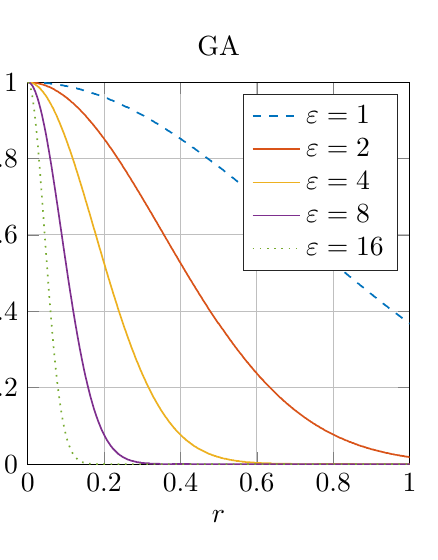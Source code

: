 % This file was created by matlab2tikz.
%
%The latest updates can be retrieved from
%  http://www.mathworks.com/matlabcentral/fileexchange/22022-matlab2tikz-matlab2tikz
%where you can also make suggestions and rate matlab2tikz.
%
\rmfamily
\definecolor{mycolor1}{rgb}{0.0,0.447,0.741}%
\definecolor{mycolor2}{rgb}{0.85,0.325,0.098}%
\definecolor{mycolor3}{rgb}{0.929,0.694,0.125}%
\definecolor{mycolor4}{rgb}{0.494,0.184,0.556}%
\definecolor{mycolor5}{rgb}{0.466,0.674,0.188}%
\definecolor{mycolor6}{rgb}{0.301,0.745,0.933}%
%
\begin{tikzpicture}[trim axis left, trim axis right, baseline]

  \begin{axis}[
  grid=major,
  %tick label style = {font=\sansmath\sffamily},
  width=0.4\textwidth,
  height=0.4\textwidth,
  at={(0\textwidth,0\textwidth)},
  scale only axis,
  unbounded coords=jump,
  xmin=0,
  xmax=1,
  ymin=0,
  ymax=1,
  xlabel={$r$},
  ylabel={$\phi(r)$},
  axis background/.style={fill=white},
  %title style={font=\bfseries},
  title={GA},
  legend pos=north east,
  legend style={legend cell align=left,align=left,draw=white!15!black}
  ]
\addplot [color=mycolor1, style=dashed,semithick]
  table[row sep=crcr]{%
  0	1\\
  0.002	1.0\\
  0.004	1.0\\
  0.006	1.0\\
  0.008	1.0\\
  0.01	1.0\\
  0.012	1.0\\
  0.014	1.0\\
  0.016	1.0\\
  0.018	1.0\\
  0.02	1.0\\
  0.022	1.0\\
  0.024	0.999\\
  0.026	0.999\\
  0.028	0.999\\
  0.03	0.999\\
  0.032	0.999\\
  0.034	0.999\\
  0.036	0.999\\
  0.038	0.999\\
  0.04	0.998\\
  0.042	0.998\\
  0.044	0.998\\
  0.046	0.998\\
  0.048	0.998\\
  0.05	0.997\\
  0.052	0.997\\
  0.054	0.997\\
  0.056	0.997\\
  0.058	0.997\\
  0.06	0.996\\
  0.062	0.996\\
  0.064	0.996\\
  0.066	0.996\\
  0.068	0.995\\
  0.07	0.995\\
  0.072	0.995\\
  0.074	0.995\\
  0.076	0.994\\
  0.078	0.994\\
  0.08	0.994\\
  0.082	0.993\\
  0.084	0.993\\
  0.086	0.993\\
  0.088	0.992\\
  0.09	0.992\\
  0.092	0.992\\
  0.094	0.991\\
  0.096	0.991\\
  0.098	0.99\\
  0.1	0.99\\
  0.102	0.99\\
  0.104	0.989\\
  0.106	0.989\\
  0.108	0.988\\
  0.11	0.988\\
  0.112	0.988\\
  0.114	0.987\\
  0.116	0.987\\
  0.118	0.986\\
  0.12	0.986\\
  0.122	0.985\\
  0.124	0.985\\
  0.126	0.984\\
  0.128	0.984\\
  0.13	0.983\\
  0.132	0.983\\
  0.134	0.982\\
  0.136	0.982\\
  0.138	0.981\\
  0.14	0.981\\
  0.142	0.98\\
  0.144	0.979\\
  0.146	0.979\\
  0.148	0.978\\
  0.15	0.978\\
  0.152	0.977\\
  0.154	0.977\\
  0.156	0.976\\
  0.158	0.975\\
  0.16	0.975\\
  0.162	0.974\\
  0.164	0.973\\
  0.166	0.973\\
  0.168	0.972\\
  0.17	0.971\\
  0.172	0.971\\
  0.174	0.97\\
  0.176	0.969\\
  0.178	0.969\\
  0.18	0.968\\
  0.182	0.967\\
  0.184	0.967\\
  0.186	0.966\\
  0.188	0.965\\
  0.19	0.964\\
  0.192	0.964\\
  0.194	0.963\\
  0.196	0.962\\
  0.198	0.961\\
  0.2	0.961\\
  0.202	0.96\\
  0.204	0.959\\
  0.206	0.958\\
  0.208	0.958\\
  0.21	0.957\\
  0.212	0.956\\
  0.214	0.955\\
  0.216	0.954\\
  0.218	0.953\\
  0.22	0.953\\
  0.222	0.952\\
  0.224	0.951\\
  0.226	0.95\\
  0.228	0.949\\
  0.23	0.948\\
  0.232	0.947\\
  0.234	0.947\\
  0.236	0.946\\
  0.238	0.945\\
  0.24	0.944\\
  0.242	0.943\\
  0.244	0.942\\
  0.246	0.941\\
  0.248	0.94\\
  0.25	0.939\\
  0.252	0.938\\
  0.254	0.937\\
  0.256	0.936\\
  0.258	0.935\\
  0.26	0.935\\
  0.262	0.934\\
  0.264	0.933\\
  0.266	0.932\\
  0.268	0.931\\
  0.27	0.93\\
  0.272	0.929\\
  0.274	0.928\\
  0.276	0.927\\
  0.278	0.925\\
  0.28	0.924\\
  0.282	0.923\\
  0.284	0.922\\
  0.286	0.921\\
  0.288	0.92\\
  0.29	0.919\\
  0.292	0.918\\
  0.294	0.917\\
  0.296	0.916\\
  0.298	0.915\\
  0.3	0.914\\
  0.302	0.913\\
  0.304	0.912\\
  0.306	0.91\\
  0.308	0.909\\
  0.31	0.908\\
  0.312	0.907\\
  0.314	0.906\\
  0.316	0.905\\
  0.318	0.904\\
  0.32	0.902\\
  0.322	0.901\\
  0.324	0.9\\
  0.326	0.899\\
  0.328	0.898\\
  0.33	0.897\\
  0.332	0.895\\
  0.334	0.894\\
  0.336	0.893\\
  0.338	0.892\\
  0.34	0.891\\
  0.342	0.889\\
  0.344	0.888\\
  0.346	0.887\\
  0.348	0.886\\
  0.35	0.884\\
  0.352	0.883\\
  0.354	0.882\\
  0.356	0.881\\
  0.358	0.879\\
  0.36	0.878\\
  0.362	0.877\\
  0.364	0.876\\
  0.366	0.874\\
  0.368	0.873\\
  0.37	0.872\\
  0.372	0.871\\
  0.374	0.869\\
  0.376	0.868\\
  0.378	0.867\\
  0.38	0.865\\
  0.382	0.864\\
  0.384	0.863\\
  0.386	0.861\\
  0.388	0.86\\
  0.39	0.859\\
  0.392	0.857\\
  0.394	0.856\\
  0.396	0.855\\
  0.398	0.853\\
  0.4	0.852\\
  0.402	0.851\\
  0.404	0.849\\
  0.406	0.848\\
  0.408	0.846\\
  0.41	0.845\\
  0.412	0.844\\
  0.414	0.842\\
  0.416	0.841\\
  0.418	0.839\\
  0.42	0.838\\
  0.422	0.837\\
  0.424	0.835\\
  0.426	0.834\\
  0.428	0.832\\
  0.43	0.831\\
  0.432	0.829\\
  0.434	0.828\\
  0.436	0.827\\
  0.438	0.825\\
  0.44	0.824\\
  0.442	0.822\\
  0.444	0.821\\
  0.446	0.819\\
  0.448	0.818\\
  0.45	0.816\\
  0.452	0.815\\
  0.454	0.813\\
  0.456	0.812\\
  0.458	0.81\\
  0.46	0.809\\
  0.462	0.807\\
  0.464	0.806\\
  0.466	0.804\\
  0.468	0.803\\
  0.47	0.801\\
  0.472	0.8\\
  0.474	0.798\\
  0.476	0.797\\
  0.478	0.795\\
  0.48	0.794\\
  0.482	0.792\\
  0.484	0.791\\
  0.486	0.789\\
  0.488	0.788\\
  0.49	0.786\\
  0.492	0.785\\
  0.494	0.783\\
  0.496	0.782\\
  0.498	0.78\\
  0.501	0.778\\
  0.503	0.777\\
  0.505	0.775\\
  0.507	0.774\\
  0.509	0.772\\
  0.511	0.771\\
  0.513	0.769\\
  0.515	0.767\\
  0.517	0.766\\
  0.519	0.764\\
  0.521	0.763\\
  0.523	0.761\\
  0.525	0.759\\
  0.527	0.758\\
  0.529	0.756\\
  0.531	0.755\\
  0.533	0.753\\
  0.535	0.751\\
  0.537	0.75\\
  0.539	0.748\\
  0.541	0.747\\
  0.543	0.745\\
  0.545	0.743\\
  0.547	0.742\\
  0.549	0.74\\
  0.551	0.739\\
  0.553	0.737\\
  0.555	0.735\\
  0.557	0.734\\
  0.559	0.732\\
  0.561	0.73\\
  0.563	0.729\\
  0.565	0.727\\
  0.567	0.725\\
  0.569	0.724\\
  0.571	0.722\\
  0.573	0.72\\
  0.575	0.719\\
  0.577	0.717\\
  0.579	0.716\\
  0.581	0.714\\
  0.583	0.712\\
  0.585	0.711\\
  0.587	0.709\\
  0.589	0.707\\
  0.591	0.706\\
  0.593	0.704\\
  0.595	0.702\\
  0.597	0.701\\
  0.599	0.699\\
  0.601	0.697\\
  0.603	0.695\\
  0.605	0.694\\
  0.607	0.692\\
  0.609	0.69\\
  0.611	0.689\\
  0.613	0.687\\
  0.615	0.685\\
  0.617	0.684\\
  0.619	0.682\\
  0.621	0.68\\
  0.623	0.679\\
  0.625	0.677\\
  0.627	0.675\\
  0.629	0.674\\
  0.631	0.672\\
  0.633	0.67\\
  0.635	0.668\\
  0.637	0.667\\
  0.639	0.665\\
  0.641	0.663\\
  0.643	0.662\\
  0.645	0.66\\
  0.647	0.658\\
  0.649	0.657\\
  0.651	0.655\\
  0.653	0.653\\
  0.655	0.651\\
  0.657	0.65\\
  0.659	0.648\\
  0.661	0.646\\
  0.663	0.645\\
  0.665	0.643\\
  0.667	0.641\\
  0.669	0.639\\
  0.671	0.638\\
  0.673	0.636\\
  0.675	0.634\\
  0.677	0.633\\
  0.679	0.631\\
  0.681	0.629\\
  0.683	0.627\\
  0.685	0.626\\
  0.687	0.624\\
  0.689	0.622\\
  0.691	0.621\\
  0.693	0.619\\
  0.695	0.617\\
  0.697	0.615\\
  0.699	0.614\\
  0.701	0.612\\
  0.703	0.61\\
  0.705	0.609\\
  0.707	0.607\\
  0.709	0.605\\
  0.711	0.603\\
  0.713	0.602\\
  0.715	0.6\\
  0.717	0.598\\
  0.719	0.597\\
  0.721	0.595\\
  0.723	0.593\\
  0.725	0.591\\
  0.727	0.59\\
  0.729	0.588\\
  0.731	0.586\\
  0.733	0.585\\
  0.735	0.583\\
  0.737	0.581\\
  0.739	0.579\\
  0.741	0.578\\
  0.743	0.576\\
  0.745	0.574\\
  0.747	0.573\\
  0.749	0.571\\
  0.751	0.569\\
  0.753	0.567\\
  0.755	0.566\\
  0.757	0.564\\
  0.759	0.562\\
  0.761	0.561\\
  0.763	0.559\\
  0.765	0.557\\
  0.767	0.555\\
  0.769	0.554\\
  0.771	0.552\\
  0.773	0.55\\
  0.775	0.549\\
  0.777	0.547\\
  0.779	0.545\\
  0.781	0.544\\
  0.783	0.542\\
  0.785	0.54\\
  0.787	0.538\\
  0.789	0.537\\
  0.791	0.535\\
  0.793	0.533\\
  0.795	0.532\\
  0.797	0.53\\
  0.799	0.528\\
  0.801	0.527\\
  0.803	0.525\\
  0.805	0.523\\
  0.807	0.522\\
  0.809	0.52\\
  0.811	0.518\\
  0.813	0.517\\
  0.815	0.515\\
  0.817	0.513\\
  0.819	0.511\\
  0.821	0.51\\
  0.823	0.508\\
  0.825	0.506\\
  0.827	0.505\\
  0.829	0.503\\
  0.831	0.501\\
  0.833	0.5\\
  0.835	0.498\\
  0.837	0.496\\
  0.839	0.495\\
  0.841	0.493\\
  0.843	0.491\\
  0.845	0.49\\
  0.847	0.488\\
  0.849	0.486\\
  0.851	0.485\\
  0.853	0.483\\
  0.855	0.482\\
  0.857	0.48\\
  0.859	0.478\\
  0.861	0.477\\
  0.863	0.475\\
  0.865	0.473\\
  0.867	0.472\\
  0.869	0.47\\
  0.871	0.468\\
  0.873	0.467\\
  0.875	0.465\\
  0.877	0.464\\
  0.879	0.462\\
  0.881	0.46\\
  0.883	0.459\\
  0.885	0.457\\
  0.887	0.455\\
  0.889	0.454\\
  0.891	0.452\\
  0.893	0.451\\
  0.895	0.449\\
  0.897	0.447\\
  0.899	0.446\\
  0.901	0.444\\
  0.903	0.443\\
  0.905	0.441\\
  0.907	0.439\\
  0.909	0.438\\
  0.911	0.436\\
  0.913	0.435\\
  0.915	0.433\\
  0.917	0.431\\
  0.919	0.43\\
  0.921	0.428\\
  0.923	0.427\\
  0.925	0.425\\
  0.927	0.424\\
  0.929	0.422\\
  0.931	0.42\\
  0.933	0.419\\
  0.935	0.417\\
  0.937	0.416\\
  0.939	0.414\\
  0.941	0.413\\
  0.943	0.411\\
  0.945	0.409\\
  0.947	0.408\\
  0.949	0.406\\
  0.951	0.405\\
  0.953	0.403\\
  0.955	0.402\\
  0.957	0.4\\
  0.959	0.399\\
  0.961	0.397\\
  0.963	0.396\\
  0.965	0.394\\
  0.967	0.393\\
  0.969	0.391\\
  0.971	0.39\\
  0.973	0.388\\
  0.975	0.387\\
  0.977	0.385\\
  0.979	0.384\\
  0.981	0.382\\
  0.983	0.381\\
  0.985	0.379\\
  0.987	0.378\\
  0.989	0.376\\
  0.991	0.375\\
  0.993	0.373\\
  0.995	0.372\\
  0.997	0.37\\
  0.999	0.369\\
  1.001	0.367\\
};
\addlegendentry{$\varepsilon=1$}

\addplot [color=mycolor2, style=semithick]
  table[row sep=crcr]{%
  0	1\\
  0.002	1.0\\
  0.004	1.0\\
  0.006	1.0\\
  0.008	1.0\\
  0.01	1.0\\
  0.012	0.999\\
  0.014	0.999\\
  0.016	0.999\\
  0.018	0.999\\
  0.02	0.998\\
  0.022	0.998\\
  0.024	0.998\\
  0.026	0.997\\
  0.028	0.997\\
  0.03	0.996\\
  0.032	0.996\\
  0.034	0.995\\
  0.036	0.995\\
  0.038	0.994\\
  0.04	0.994\\
  0.042	0.993\\
  0.044	0.992\\
  0.046	0.992\\
  0.048	0.991\\
  0.05	0.99\\
  0.052	0.989\\
  0.054	0.988\\
  0.056	0.988\\
  0.058	0.987\\
  0.06	0.986\\
  0.062	0.985\\
  0.064	0.984\\
  0.066	0.983\\
  0.068	0.982\\
  0.07	0.981\\
  0.072	0.979\\
  0.074	0.978\\
  0.076	0.977\\
  0.078	0.976\\
  0.08	0.975\\
  0.082	0.973\\
  0.084	0.972\\
  0.086	0.971\\
  0.088	0.969\\
  0.09	0.968\\
  0.092	0.967\\
  0.094	0.965\\
  0.096	0.964\\
  0.098	0.962\\
  0.1	0.961\\
  0.102	0.959\\
  0.104	0.958\\
  0.106	0.956\\
  0.108	0.954\\
  0.11	0.953\\
  0.112	0.951\\
  0.114	0.949\\
  0.116	0.947\\
  0.118	0.946\\
  0.12	0.944\\
  0.122	0.942\\
  0.124	0.94\\
  0.126	0.938\\
  0.128	0.936\\
  0.13	0.935\\
  0.132	0.933\\
  0.134	0.931\\
  0.136	0.929\\
  0.138	0.927\\
  0.14	0.924\\
  0.142	0.922\\
  0.144	0.92\\
  0.146	0.918\\
  0.148	0.916\\
  0.15	0.914\\
  0.152	0.912\\
  0.154	0.909\\
  0.156	0.907\\
  0.158	0.905\\
  0.16	0.902\\
  0.162	0.9\\
  0.164	0.898\\
  0.166	0.895\\
  0.168	0.893\\
  0.17	0.891\\
  0.172	0.888\\
  0.174	0.886\\
  0.176	0.883\\
  0.178	0.881\\
  0.18	0.878\\
  0.182	0.876\\
  0.184	0.873\\
  0.186	0.871\\
  0.188	0.868\\
  0.19	0.865\\
  0.192	0.863\\
  0.194	0.86\\
  0.196	0.857\\
  0.198	0.855\\
  0.2	0.852\\
  0.202	0.849\\
  0.204	0.846\\
  0.206	0.844\\
  0.208	0.841\\
  0.21	0.838\\
  0.212	0.835\\
  0.214	0.832\\
  0.216	0.829\\
  0.218	0.827\\
  0.22	0.824\\
  0.222	0.821\\
  0.224	0.818\\
  0.226	0.815\\
  0.228	0.812\\
  0.23	0.809\\
  0.232	0.806\\
  0.234	0.803\\
  0.236	0.8\\
  0.238	0.797\\
  0.24	0.794\\
  0.242	0.791\\
  0.244	0.788\\
  0.246	0.785\\
  0.248	0.782\\
  0.25	0.778\\
  0.252	0.775\\
  0.254	0.772\\
  0.256	0.769\\
  0.258	0.766\\
  0.26	0.763\\
  0.262	0.759\\
  0.264	0.756\\
  0.266	0.753\\
  0.268	0.75\\
  0.27	0.747\\
  0.272	0.743\\
  0.274	0.74\\
  0.276	0.737\\
  0.278	0.734\\
  0.28	0.73\\
  0.282	0.727\\
  0.284	0.724\\
  0.286	0.72\\
  0.288	0.717\\
  0.29	0.714\\
  0.292	0.711\\
  0.294	0.707\\
  0.296	0.704\\
  0.298	0.701\\
  0.3	0.697\\
  0.302	0.694\\
  0.304	0.69\\
  0.306	0.687\\
  0.308	0.684\\
  0.31	0.68\\
  0.312	0.677\\
  0.314	0.674\\
  0.316	0.67\\
  0.318	0.667\\
  0.32	0.663\\
  0.322	0.66\\
  0.324	0.657\\
  0.326	0.653\\
  0.328	0.65\\
  0.33	0.646\\
  0.332	0.643\\
  0.334	0.639\\
  0.336	0.636\\
  0.338	0.633\\
  0.34	0.629\\
  0.342	0.626\\
  0.344	0.622\\
  0.346	0.619\\
  0.348	0.615\\
  0.35	0.612\\
  0.352	0.609\\
  0.354	0.605\\
  0.356	0.602\\
  0.358	0.598\\
  0.36	0.595\\
  0.362	0.591\\
  0.364	0.588\\
  0.366	0.585\\
  0.368	0.581\\
  0.37	0.578\\
  0.372	0.574\\
  0.374	0.571\\
  0.376	0.567\\
  0.378	0.564\\
  0.38	0.561\\
  0.382	0.557\\
  0.384	0.554\\
  0.386	0.55\\
  0.388	0.547\\
  0.39	0.544\\
  0.392	0.54\\
  0.394	0.537\\
  0.396	0.533\\
  0.398	0.53\\
  0.4	0.527\\
  0.402	0.523\\
  0.404	0.52\\
  0.406	0.517\\
  0.408	0.513\\
  0.41	0.51\\
  0.412	0.506\\
  0.414	0.503\\
  0.416	0.5\\
  0.418	0.496\\
  0.42	0.493\\
  0.422	0.49\\
  0.424	0.486\\
  0.426	0.483\\
  0.428	0.48\\
  0.43	0.477\\
  0.432	0.473\\
  0.434	0.47\\
  0.436	0.467\\
  0.438	0.464\\
  0.44	0.46\\
  0.442	0.457\\
  0.444	0.454\\
  0.446	0.451\\
  0.448	0.447\\
  0.45	0.444\\
  0.452	0.441\\
  0.454	0.438\\
  0.456	0.435\\
  0.458	0.431\\
  0.46	0.428\\
  0.462	0.425\\
  0.464	0.422\\
  0.466	0.419\\
  0.468	0.416\\
  0.47	0.413\\
  0.472	0.409\\
  0.474	0.406\\
  0.476	0.403\\
  0.478	0.4\\
  0.48	0.397\\
  0.482	0.394\\
  0.484	0.391\\
  0.486	0.388\\
  0.488	0.385\\
  0.49	0.382\\
  0.492	0.379\\
  0.494	0.376\\
  0.496	0.373\\
  0.498	0.37\\
  0.501	0.367\\
  0.503	0.364\\
  0.505	0.361\\
  0.507	0.358\\
  0.509	0.355\\
  0.511	0.353\\
  0.513	0.35\\
  0.515	0.347\\
  0.517	0.344\\
  0.519	0.341\\
  0.521	0.338\\
  0.523	0.336\\
  0.525	0.333\\
  0.527	0.33\\
  0.529	0.327\\
  0.531	0.324\\
  0.533	0.322\\
  0.535	0.319\\
  0.537	0.316\\
  0.539	0.313\\
  0.541	0.311\\
  0.543	0.308\\
  0.545	0.305\\
  0.547	0.303\\
  0.549	0.3\\
  0.551	0.297\\
  0.553	0.295\\
  0.555	0.292\\
  0.557	0.29\\
  0.559	0.287\\
  0.561	0.285\\
  0.563	0.282\\
  0.565	0.279\\
  0.567	0.277\\
  0.569	0.274\\
  0.571	0.272\\
  0.573	0.269\\
  0.575	0.267\\
  0.577	0.265\\
  0.579	0.262\\
  0.581	0.26\\
  0.583	0.257\\
  0.585	0.255\\
  0.587	0.253\\
  0.589	0.25\\
  0.591	0.248\\
  0.593	0.245\\
  0.595	0.243\\
  0.597	0.241\\
  0.599	0.239\\
  0.601	0.236\\
  0.603	0.234\\
  0.605	0.232\\
  0.607	0.229\\
  0.609	0.227\\
  0.611	0.225\\
  0.613	0.223\\
  0.615	0.221\\
  0.617	0.219\\
  0.619	0.216\\
  0.621	0.214\\
  0.623	0.212\\
  0.625	0.21\\
  0.627	0.208\\
  0.629	0.206\\
  0.631	0.204\\
  0.633	0.202\\
  0.635	0.2\\
  0.637	0.198\\
  0.639	0.196\\
  0.641	0.194\\
  0.643	0.192\\
  0.645	0.19\\
  0.647	0.188\\
  0.649	0.186\\
  0.651	0.184\\
  0.653	0.182\\
  0.655	0.18\\
  0.657	0.178\\
  0.659	0.176\\
  0.661	0.174\\
  0.663	0.173\\
  0.665	0.171\\
  0.667	0.169\\
  0.669	0.167\\
  0.671	0.165\\
  0.673	0.164\\
  0.675	0.162\\
  0.677	0.16\\
  0.679	0.158\\
  0.681	0.157\\
  0.683	0.155\\
  0.685	0.153\\
  0.687	0.152\\
  0.689	0.15\\
  0.691	0.148\\
  0.693	0.147\\
  0.695	0.145\\
  0.697	0.143\\
  0.699	0.142\\
  0.701	0.14\\
  0.703	0.139\\
  0.705	0.137\\
  0.707	0.136\\
  0.709	0.134\\
  0.711	0.133\\
  0.713	0.131\\
  0.715	0.13\\
  0.717	0.128\\
  0.719	0.127\\
  0.721	0.125\\
  0.723	0.124\\
  0.725	0.122\\
  0.727	0.121\\
  0.729	0.12\\
  0.731	0.118\\
  0.733	0.117\\
  0.735	0.115\\
  0.737	0.114\\
  0.739	0.113\\
  0.741	0.111\\
  0.743	0.11\\
  0.745	0.109\\
  0.747	0.107\\
  0.749	0.106\\
  0.751	0.105\\
  0.753	0.104\\
  0.755	0.102\\
  0.757	0.101\\
  0.759	0.1\\
  0.761	0.099\\
  0.763	0.098\\
  0.765	0.096\\
  0.767	0.095\\
  0.769	0.094\\
  0.771	0.093\\
  0.773	0.092\\
  0.775	0.091\\
  0.777	0.089\\
  0.779	0.088\\
  0.781	0.087\\
  0.783	0.086\\
  0.785	0.085\\
  0.787	0.084\\
  0.789	0.083\\
  0.791	0.082\\
  0.793	0.081\\
  0.795	0.08\\
  0.797	0.079\\
  0.799	0.078\\
  0.801	0.077\\
  0.803	0.076\\
  0.805	0.075\\
  0.807	0.074\\
  0.809	0.073\\
  0.811	0.072\\
  0.813	0.071\\
  0.815	0.07\\
  0.817	0.069\\
  0.819	0.068\\
  0.821	0.068\\
  0.823	0.067\\
  0.825	0.066\\
  0.827	0.065\\
  0.829	0.064\\
  0.831	0.063\\
  0.833	0.062\\
  0.835	0.062\\
  0.837	0.061\\
  0.839	0.06\\
  0.841	0.059\\
  0.843	0.058\\
  0.845	0.058\\
  0.847	0.057\\
  0.849	0.056\\
  0.851	0.055\\
  0.853	0.055\\
  0.855	0.054\\
  0.857	0.053\\
  0.859	0.052\\
  0.861	0.052\\
  0.863	0.051\\
  0.865	0.05\\
  0.867	0.049\\
  0.869	0.049\\
  0.871	0.048\\
  0.873	0.047\\
  0.875	0.047\\
  0.877	0.046\\
  0.879	0.046\\
  0.881	0.045\\
  0.883	0.044\\
  0.885	0.044\\
  0.887	0.043\\
  0.889	0.042\\
  0.891	0.042\\
  0.893	0.041\\
  0.895	0.041\\
  0.897	0.04\\
  0.899	0.039\\
  0.901	0.039\\
  0.903	0.038\\
  0.905	0.038\\
  0.907	0.037\\
  0.909	0.037\\
  0.911	0.036\\
  0.913	0.036\\
  0.915	0.035\\
  0.917	0.035\\
  0.919	0.034\\
  0.921	0.034\\
  0.923	0.033\\
  0.925	0.033\\
  0.927	0.032\\
  0.929	0.032\\
  0.931	0.031\\
  0.933	0.031\\
  0.935	0.03\\
  0.937	0.03\\
  0.939	0.029\\
  0.941	0.029\\
  0.943	0.029\\
  0.945	0.028\\
  0.947	0.028\\
  0.949	0.027\\
  0.951	0.027\\
  0.953	0.026\\
  0.955	0.026\\
  0.957	0.026\\
  0.959	0.025\\
  0.961	0.025\\
  0.963	0.024\\
  0.965	0.024\\
  0.967	0.024\\
  0.969	0.023\\
  0.971	0.023\\
  0.973	0.023\\
  0.975	0.022\\
  0.977	0.022\\
  0.979	0.022\\
  0.981	0.021\\
  0.983	0.021\\
  0.985	0.021\\
  0.987	0.02\\
  0.989	0.02\\
  0.991	0.02\\
  0.993	0.019\\
  0.995	0.019\\
  0.997	0.019\\
  0.999	0.018\\
  1.001	0.018\\
};
\addlegendentry{$\varepsilon=2$}

\addplot [color=mycolor3, style=semithick]
  table[row sep=crcr]{%
  0	1\\
  0.002	1.0\\
  0.004	1.0\\
  0.006	0.999\\
  0.008	0.999\\
  0.01	0.998\\
  0.012	0.998\\
  0.014	0.997\\
  0.016	0.996\\
  0.018	0.995\\
  0.02	0.994\\
  0.022	0.992\\
  0.024	0.991\\
  0.026	0.989\\
  0.028	0.988\\
  0.03	0.986\\
  0.032	0.984\\
  0.034	0.982\\
  0.036	0.979\\
  0.038	0.977\\
  0.04	0.975\\
  0.042	0.972\\
  0.044	0.969\\
  0.046	0.967\\
  0.048	0.964\\
  0.05	0.961\\
  0.052	0.958\\
  0.054	0.954\\
  0.056	0.951\\
  0.058	0.947\\
  0.06	0.944\\
  0.062	0.94\\
  0.064	0.936\\
  0.066	0.933\\
  0.068	0.929\\
  0.07	0.924\\
  0.072	0.92\\
  0.074	0.916\\
  0.076	0.912\\
  0.078	0.907\\
  0.08	0.902\\
  0.082	0.898\\
  0.084	0.893\\
  0.086	0.888\\
  0.088	0.883\\
  0.09	0.878\\
  0.092	0.873\\
  0.094	0.868\\
  0.096	0.863\\
  0.098	0.857\\
  0.1	0.852\\
  0.102	0.846\\
  0.104	0.841\\
  0.106	0.835\\
  0.108	0.829\\
  0.11	0.824\\
  0.112	0.818\\
  0.114	0.812\\
  0.116	0.806\\
  0.118	0.8\\
  0.12	0.794\\
  0.122	0.788\\
  0.124	0.782\\
  0.126	0.775\\
  0.128	0.769\\
  0.13	0.763\\
  0.132	0.756\\
  0.134	0.75\\
  0.136	0.743\\
  0.138	0.737\\
  0.14	0.73\\
  0.142	0.724\\
  0.144	0.717\\
  0.146	0.711\\
  0.148	0.704\\
  0.15	0.697\\
  0.152	0.69\\
  0.154	0.684\\
  0.156	0.677\\
  0.158	0.67\\
  0.16	0.663\\
  0.162	0.657\\
  0.164	0.65\\
  0.166	0.643\\
  0.168	0.636\\
  0.17	0.629\\
  0.172	0.622\\
  0.174	0.615\\
  0.176	0.609\\
  0.178	0.602\\
  0.18	0.595\\
  0.182	0.588\\
  0.184	0.581\\
  0.186	0.574\\
  0.188	0.567\\
  0.19	0.561\\
  0.192	0.554\\
  0.194	0.547\\
  0.196	0.54\\
  0.198	0.533\\
  0.2	0.527\\
  0.202	0.52\\
  0.204	0.513\\
  0.206	0.506\\
  0.208	0.5\\
  0.21	0.493\\
  0.212	0.486\\
  0.214	0.48\\
  0.216	0.473\\
  0.218	0.467\\
  0.22	0.46\\
  0.222	0.454\\
  0.224	0.447\\
  0.226	0.441\\
  0.228	0.435\\
  0.23	0.428\\
  0.232	0.422\\
  0.234	0.416\\
  0.236	0.409\\
  0.238	0.403\\
  0.24	0.397\\
  0.242	0.391\\
  0.244	0.385\\
  0.246	0.379\\
  0.248	0.373\\
  0.25	0.367\\
  0.252	0.361\\
  0.254	0.355\\
  0.256	0.35\\
  0.258	0.344\\
  0.26	0.338\\
  0.262	0.333\\
  0.264	0.327\\
  0.266	0.322\\
  0.268	0.316\\
  0.27	0.311\\
  0.272	0.305\\
  0.274	0.3\\
  0.276	0.295\\
  0.278	0.29\\
  0.28	0.285\\
  0.282	0.279\\
  0.284	0.274\\
  0.286	0.269\\
  0.288	0.265\\
  0.29	0.26\\
  0.292	0.255\\
  0.294	0.25\\
  0.296	0.245\\
  0.298	0.241\\
  0.3	0.236\\
  0.302	0.232\\
  0.304	0.227\\
  0.306	0.223\\
  0.308	0.219\\
  0.31	0.214\\
  0.312	0.21\\
  0.314	0.206\\
  0.316	0.202\\
  0.318	0.198\\
  0.32	0.194\\
  0.322	0.19\\
  0.324	0.186\\
  0.326	0.182\\
  0.328	0.178\\
  0.33	0.174\\
  0.332	0.171\\
  0.334	0.167\\
  0.336	0.164\\
  0.338	0.16\\
  0.34	0.157\\
  0.342	0.153\\
  0.344	0.15\\
  0.346	0.147\\
  0.348	0.143\\
  0.35	0.14\\
  0.352	0.137\\
  0.354	0.134\\
  0.356	0.131\\
  0.358	0.128\\
  0.36	0.125\\
  0.362	0.122\\
  0.364	0.12\\
  0.366	0.117\\
  0.368	0.114\\
  0.37	0.111\\
  0.372	0.109\\
  0.374	0.106\\
  0.376	0.104\\
  0.378	0.101\\
  0.38	0.099\\
  0.382	0.096\\
  0.384	0.094\\
  0.386	0.092\\
  0.388	0.089\\
  0.39	0.087\\
  0.392	0.085\\
  0.394	0.083\\
  0.396	0.081\\
  0.398	0.079\\
  0.4	0.077\\
  0.402	0.075\\
  0.404	0.073\\
  0.406	0.071\\
  0.408	0.069\\
  0.41	0.068\\
  0.412	0.066\\
  0.414	0.064\\
  0.416	0.062\\
  0.418	0.061\\
  0.42	0.059\\
  0.422	0.058\\
  0.424	0.056\\
  0.426	0.055\\
  0.428	0.053\\
  0.43	0.052\\
  0.432	0.05\\
  0.434	0.049\\
  0.436	0.047\\
  0.438	0.046\\
  0.44	0.045\\
  0.442	0.044\\
  0.444	0.042\\
  0.446	0.041\\
  0.448	0.04\\
  0.45	0.039\\
  0.452	0.038\\
  0.454	0.037\\
  0.456	0.036\\
  0.458	0.035\\
  0.46	0.034\\
  0.462	0.033\\
  0.464	0.032\\
  0.466	0.031\\
  0.468	0.03\\
  0.47	0.029\\
  0.472	0.028\\
  0.474	0.027\\
  0.476	0.026\\
  0.478	0.026\\
  0.48	0.025\\
  0.482	0.024\\
  0.484	0.023\\
  0.486	0.023\\
  0.488	0.022\\
  0.49	0.021\\
  0.492	0.021\\
  0.494	0.02\\
  0.496	0.019\\
  0.498	0.019\\
  0.501	0.018\\
  0.503	0.018\\
  0.505	0.017\\
  0.507	0.016\\
  0.509	0.016\\
  0.511	0.015\\
  0.513	0.015\\
  0.515	0.014\\
  0.517	0.014\\
  0.519	0.014\\
  0.521	0.013\\
  0.523	0.013\\
  0.525	0.012\\
  0.527	0.012\\
  0.529	0.011\\
  0.531	0.011\\
  0.533	0.011\\
  0.535	0.01\\
  0.537	0.01\\
  0.539	0.01\\
  0.541	0.009\\
  0.543	0.009\\
  0.545	0.009\\
  0.547	0.008\\
  0.549	0.008\\
  0.551	0.008\\
  0.553	0.008\\
  0.555	0.007\\
  0.557	0.007\\
  0.559	0.007\\
  0.561	0.007\\
  0.563	0.006\\
  0.565	0.006\\
  0.567	0.006\\
  0.569	0.006\\
  0.571	0.005\\
  0.573	0.005\\
  0.575	0.005\\
  0.577	0.005\\
  0.579	0.005\\
  0.581	0.005\\
  0.583	0.004\\
  0.585	0.004\\
  0.587	0.004\\
  0.589	0.004\\
  0.591	0.004\\
  0.593	0.004\\
  0.595	0.003\\
  0.597	0.003\\
  0.599	0.003\\
  0.601	0.003\\
  0.603	0.003\\
  0.605	0.003\\
  0.607	0.003\\
  0.609	0.003\\
  0.611	0.003\\
  0.613	0.002\\
  0.615	0.002\\
  0.617	0.002\\
  0.619	0.002\\
  0.621	0.002\\
  0.623	0.002\\
  0.625	0.002\\
  0.627	0.002\\
  0.629	0.002\\
  0.631	0.002\\
  0.633	0.002\\
  0.635	0.002\\
  0.637	0.002\\
  0.639	0.001\\
  0.641	0.001\\
  0.643	0.001\\
  0.645	0.001\\
  0.647	0.001\\
  0.649	0.001\\
  0.651	0.001\\
  0.653	0.001\\
  0.655	0.001\\
  0.657	0.001\\
  0.659	0.001\\
  0.661	0.001\\
  0.663	0.001\\
  0.665	0.001\\
  0.667	0.001\\
  0.669	0.001\\
  0.671	0.001\\
  0.673	0.001\\
  0.675	0.001\\
  0.677	0.001\\
  0.679	0.001\\
  0.681	0.001\\
  0.683	0.001\\
  0.685	0.001\\
  0.687	0.001\\
  0.689	0.001\\
  0.691	0.0\\
  0.693	0.0\\
  0.695	0.0\\
  0.697	0.0\\
  0.699	0.0\\
  0.701	0.0\\
  0.703	0.0\\
  0.705	0.0\\
  0.707	0.0\\
  0.709	0.0\\
  0.711	0.0\\
  0.713	0.0\\
  0.715	0.0\\
  0.717	0.0\\
  0.719	0.0\\
  0.721	0.0\\
  0.723	0.0\\
  0.725	0.0\\
  0.727	0.0\\
  0.729	0.0\\
  0.731	0.0\\
  0.733	0.0\\
  0.735	0.0\\
  0.737	0.0\\
  0.739	0.0\\
  0.741	0.0\\
  0.743	0.0\\
  0.745	0.0\\
  0.747	0.0\\
  0.749	0.0\\
  0.751	0.0\\
  0.753	0.0\\
  0.755	0.0\\
  0.757	0.0\\
  0.759	9.989e-05\\
  0.761	9.514e-05\\
  0.763	9.061e-05\\
  0.765	8.629e-05\\
  0.767	8.216e-05\\
  0.769	7.821e-05\\
  0.771	7.445e-05\\
  0.773	7.086e-05\\
  0.775	6.743e-05\\
  0.777	6.416e-05\\
  0.779	6.104e-05\\
  0.781	5.807e-05\\
  0.783	5.523e-05\\
  0.785	5.253e-05\\
  0.787	4.995e-05\\
  0.789	4.749e-05\\
  0.791	4.515e-05\\
  0.793	4.291e-05\\
  0.795	4.079e-05\\
  0.797	3.876e-05\\
  0.799	3.683e-05\\
  0.801	3.499e-05\\
  0.803	3.324e-05\\
  0.805	3.157e-05\\
  0.807	2.998e-05\\
  0.809	2.847e-05\\
  0.811	2.703e-05\\
  0.813	2.566e-05\\
  0.815	2.436e-05\\
  0.817	2.311e-05\\
  0.819	2.193e-05\\
  0.821	2.081e-05\\
  0.823	1.975e-05\\
  0.825	1.873e-05\\
  0.827	1.776e-05\\
  0.829	1.685e-05\\
  0.831	1.598e-05\\
  0.833	1.515e-05\\
  0.835	1.436e-05\\
  0.837	1.361e-05\\
  0.839	1.29e-05\\
  0.841	1.222e-05\\
  0.843	1.158e-05\\
  0.845	1.097e-05\\
  0.847	1.039e-05\\
  0.849	9.843e-06\\
  0.851	9.322e-06\\
  0.853	8.827e-06\\
  0.855	8.357e-06\\
  0.857	7.911e-06\\
  0.859	7.488e-06\\
  0.861	7.087e-06\\
  0.863	6.706e-06\\
  0.865	6.345e-06\\
  0.867	6.003e-06\\
  0.869	5.678e-06\\
  0.871	5.37e-06\\
  0.873	5.078e-06\\
  0.875	4.802e-06\\
  0.877	4.54e-06\\
  0.879	4.292e-06\\
  0.881	4.056e-06\\
  0.883	3.834e-06\\
  0.885	3.623e-06\\
  0.887	3.423e-06\\
  0.889	3.233e-06\\
  0.891	3.054e-06\\
  0.893	2.885e-06\\
  0.895	2.724e-06\\
  0.897	2.572e-06\\
  0.899	2.428e-06\\
  0.901	2.292e-06\\
  0.903	2.164e-06\\
  0.905	2.042e-06\\
  0.907	1.927e-06\\
  0.909	1.818e-06\\
  0.911	1.715e-06\\
  0.913	1.618e-06\\
  0.915	1.526e-06\\
  0.917	1.439e-06\\
  0.919	1.357e-06\\
  0.921	1.279e-06\\
  0.923	1.206e-06\\
  0.925	1.136e-06\\
  0.927	1.071e-06\\
  0.929	1.009e-06\\
  0.931	9.507e-07\\
  0.933	8.956e-07\\
  0.935	8.435e-07\\
  0.937	7.945e-07\\
  0.939	7.481e-07\\
  0.941	7.044e-07\\
  0.943	6.632e-07\\
  0.945	6.242e-07\\
  0.947	5.875e-07\\
  0.949	5.529e-07\\
  0.951	5.203e-07\\
  0.953	4.895e-07\\
  0.955	4.605e-07\\
  0.957	4.331e-07\\
  0.959	4.073e-07\\
  0.961	3.83e-07\\
  0.963	3.601e-07\\
  0.965	3.386e-07\\
  0.967	3.183e-07\\
  0.969	2.991e-07\\
  0.971	2.811e-07\\
  0.973	2.641e-07\\
  0.975	2.482e-07\\
  0.977	2.331e-07\\
  0.979	2.19e-07\\
  0.981	2.056e-07\\
  0.983	1.931e-07\\
  0.985	1.813e-07\\
  0.987	1.702e-07\\
  0.989	1.598e-07\\
  0.991	1.499e-07\\
  0.993	1.407e-07\\
  0.995	1.32e-07\\
  0.997	1.239e-07\\
  0.999	1.162e-07\\
  1.001	1.09e-07\\
};
\addlegendentry{$\varepsilon=4$}

\addplot [color=mycolor4, style=semithick]
  table[row sep=crcr]{%
  0	1\\
  0.002	1.0\\
  0.004	0.999\\
  0.006	0.998\\
  0.008	0.996\\
  0.01	0.994\\
  0.012	0.991\\
  0.014	0.988\\
  0.016	0.984\\
  0.018	0.979\\
  0.02	0.975\\
  0.022	0.969\\
  0.024	0.964\\
  0.026	0.958\\
  0.028	0.951\\
  0.03	0.944\\
  0.032	0.936\\
  0.034	0.929\\
  0.036	0.92\\
  0.038	0.912\\
  0.04	0.902\\
  0.042	0.893\\
  0.044	0.883\\
  0.046	0.873\\
  0.048	0.863\\
  0.05	0.852\\
  0.052	0.841\\
  0.054	0.829\\
  0.056	0.818\\
  0.058	0.806\\
  0.06	0.794\\
  0.062	0.782\\
  0.064	0.769\\
  0.066	0.756\\
  0.068	0.743\\
  0.07	0.73\\
  0.072	0.717\\
  0.074	0.704\\
  0.076	0.69\\
  0.078	0.677\\
  0.08	0.663\\
  0.082	0.65\\
  0.084	0.636\\
  0.086	0.622\\
  0.088	0.609\\
  0.09	0.595\\
  0.092	0.581\\
  0.094	0.567\\
  0.096	0.554\\
  0.098	0.54\\
  0.1	0.527\\
  0.102	0.513\\
  0.104	0.5\\
  0.106	0.486\\
  0.108	0.473\\
  0.11	0.46\\
  0.112	0.447\\
  0.114	0.435\\
  0.116	0.422\\
  0.118	0.409\\
  0.12	0.397\\
  0.122	0.385\\
  0.124	0.373\\
  0.126	0.361\\
  0.128	0.35\\
  0.13	0.338\\
  0.132	0.327\\
  0.134	0.316\\
  0.136	0.305\\
  0.138	0.295\\
  0.14	0.285\\
  0.142	0.274\\
  0.144	0.265\\
  0.146	0.255\\
  0.148	0.245\\
  0.15	0.236\\
  0.152	0.227\\
  0.154	0.219\\
  0.156	0.21\\
  0.158	0.202\\
  0.16	0.194\\
  0.162	0.186\\
  0.164	0.178\\
  0.166	0.171\\
  0.168	0.164\\
  0.17	0.157\\
  0.172	0.15\\
  0.174	0.143\\
  0.176	0.137\\
  0.178	0.131\\
  0.18	0.125\\
  0.182	0.12\\
  0.184	0.114\\
  0.186	0.109\\
  0.188	0.104\\
  0.19	0.099\\
  0.192	0.094\\
  0.194	0.089\\
  0.196	0.085\\
  0.198	0.081\\
  0.2	0.077\\
  0.202	0.073\\
  0.204	0.069\\
  0.206	0.066\\
  0.208	0.062\\
  0.21	0.059\\
  0.212	0.056\\
  0.214	0.053\\
  0.216	0.05\\
  0.218	0.047\\
  0.22	0.045\\
  0.222	0.042\\
  0.224	0.04\\
  0.226	0.038\\
  0.228	0.036\\
  0.23	0.034\\
  0.232	0.032\\
  0.234	0.03\\
  0.236	0.028\\
  0.238	0.026\\
  0.24	0.025\\
  0.242	0.023\\
  0.244	0.022\\
  0.246	0.021\\
  0.248	0.019\\
  0.25	0.018\\
  0.252	0.017\\
  0.254	0.016\\
  0.256	0.015\\
  0.258	0.014\\
  0.26	0.013\\
  0.262	0.012\\
  0.264	0.011\\
  0.266	0.011\\
  0.268	0.01\\
  0.27	0.009\\
  0.272	0.009\\
  0.274	0.008\\
  0.276	0.008\\
  0.278	0.007\\
  0.28	0.007\\
  0.282	0.006\\
  0.284	0.006\\
  0.286	0.005\\
  0.288	0.005\\
  0.29	0.005\\
  0.292	0.004\\
  0.294	0.004\\
  0.296	0.004\\
  0.298	0.003\\
  0.3	0.003\\
  0.302	0.003\\
  0.304	0.003\\
  0.306	0.002\\
  0.308	0.002\\
  0.31	0.002\\
  0.312	0.002\\
  0.314	0.002\\
  0.316	0.002\\
  0.318	0.002\\
  0.32	0.001\\
  0.322	0.001\\
  0.324	0.001\\
  0.326	0.001\\
  0.328	0.001\\
  0.33	0.001\\
  0.332	0.001\\
  0.334	0.001\\
  0.336	0.001\\
  0.338	0.001\\
  0.34	0.001\\
  0.342	0.001\\
  0.344	0.001\\
  0.346	0.0\\
  0.348	0.0\\
  0.35	0.0\\
  0.352	0.0\\
  0.354	0.0\\
  0.356	0.0\\
  0.358	0.0\\
  0.36	0.0\\
  0.362	0.0\\
  0.364	0.0\\
  0.366	0.0\\
  0.368	0.0\\
  0.37	0.0\\
  0.372	0.0\\
  0.374	0.0\\
  0.376	0.0\\
  0.378	0.0\\
  0.38	9.514e-05\\
  0.382	8.629e-05\\
  0.384	7.821e-05\\
  0.386	7.086e-05\\
  0.388	6.416e-05\\
  0.39	5.807e-05\\
  0.392	5.253e-05\\
  0.394	4.749e-05\\
  0.396	4.291e-05\\
  0.398	3.876e-05\\
  0.4	3.499e-05\\
  0.402	3.157e-05\\
  0.404	2.847e-05\\
  0.406	2.566e-05\\
  0.408	2.311e-05\\
  0.41	2.081e-05\\
  0.412	1.873e-05\\
  0.414	1.685e-05\\
  0.416	1.515e-05\\
  0.418	1.361e-05\\
  0.42	1.222e-05\\
  0.422	1.097e-05\\
  0.424	9.843e-06\\
  0.426	8.827e-06\\
  0.428	7.911e-06\\
  0.43	7.087e-06\\
  0.432	6.345e-06\\
  0.434	5.678e-06\\
  0.436	5.078e-06\\
  0.438	4.54e-06\\
  0.44	4.056e-06\\
  0.442	3.623e-06\\
  0.444	3.233e-06\\
  0.446	2.885e-06\\
  0.448	2.572e-06\\
  0.45	2.292e-06\\
  0.452	2.042e-06\\
  0.454	1.818e-06\\
  0.456	1.618e-06\\
  0.458	1.439e-06\\
  0.46	1.279e-06\\
  0.462	1.136e-06\\
  0.464	1.009e-06\\
  0.466	8.956e-07\\
  0.468	7.945e-07\\
  0.47	7.044e-07\\
  0.472	6.242e-07\\
  0.474	5.529e-07\\
  0.476	4.895e-07\\
  0.478	4.331e-07\\
  0.48	3.83e-07\\
  0.482	3.386e-07\\
  0.484	2.991e-07\\
  0.486	2.641e-07\\
  0.488	2.331e-07\\
  0.49	2.056e-07\\
  0.492	1.813e-07\\
  0.494	1.598e-07\\
  0.496	1.407e-07\\
  0.498	1.239e-07\\
  0.501	1.09e-07\\
  0.503	9.584e-08\\
  0.505	8.424e-08\\
  0.507	7.401e-08\\
  0.509	6.498e-08\\
  0.511	5.703e-08\\
  0.513	5.002e-08\\
  0.515	4.385e-08\\
  0.517	3.843e-08\\
  0.519	3.365e-08\\
  0.521	2.946e-08\\
  0.523	2.577e-08\\
  0.525	2.254e-08\\
  0.527	1.97e-08\\
  0.529	1.721e-08\\
  0.531	1.502e-08\\
  0.533	1.311e-08\\
  0.535	1.144e-08\\
  0.537	9.969e-09\\
  0.539	8.686e-09\\
  0.541	7.565e-09\\
  0.543	6.584e-09\\
  0.545	5.728e-09\\
  0.547	4.981e-09\\
  0.549	4.329e-09\\
  0.551	3.76e-09\\
  0.553	3.265e-09\\
  0.555	2.833e-09\\
  0.557	2.457e-09\\
  0.559	2.13e-09\\
  0.561	1.845e-09\\
  0.563	1.598e-09\\
  0.565	1.383e-09\\
  0.567	1.197e-09\\
  0.569	1.035e-09\\
  0.571	8.941e-10\\
  0.573	7.722e-10\\
  0.575	6.667e-10\\
  0.577	5.753e-10\\
  0.579	4.961e-10\\
  0.581	4.276e-10\\
  0.583	3.684e-10\\
  0.585	3.173e-10\\
  0.587	2.731e-10\\
  0.589	2.349e-10\\
  0.591	2.019e-10\\
  0.593	1.735e-10\\
  0.595	1.491e-10\\
  0.597	1.28e-10\\
  0.599	1.098e-10\\
  0.601	9.415e-11\\
  0.603	8.07e-11\\
  0.605	6.913e-11\\
  0.607	5.92e-11\\
  0.609	5.066e-11\\
  0.611	4.333e-11\\
  0.613	3.705e-11\\
  0.615	3.166e-11\\
  0.617	2.704e-11\\
  0.619	2.308e-11\\
  0.621	1.969e-11\\
  0.623	1.679e-11\\
  0.625	1.431e-11\\
  0.627	1.219e-11\\
  0.629	1.038e-11\\
  0.631	8.833e-12\\
  0.633	7.513e-12\\
  0.635	6.387e-12\\
  0.637	5.427e-12\\
  0.639	4.609e-12\\
  0.641	3.912e-12\\
  0.643	3.319e-12\\
  0.645	2.814e-12\\
  0.647	2.385e-12\\
  0.649	2.02e-12\\
  0.651	1.711e-12\\
  0.653	1.448e-12\\
  0.655	1.224e-12\\
  0.657	1.035e-12\\
  0.659	8.744e-13\\
  0.661	7.384e-13\\
  0.663	6.233e-13\\
  0.665	5.258e-13\\
  0.667	4.433e-13\\
  0.669	3.736e-13\\
  0.671	3.147e-13\\
  0.673	2.649e-13\\
  0.675	2.229e-13\\
  0.677	1.875e-13\\
  0.679	1.576e-13\\
  0.681	1.324e-13\\
  0.683	1.112e-13\\
  0.685	9.332e-14\\
  0.687	7.828e-14\\
  0.689	6.563e-14\\
  0.691	5.5e-14\\
  0.693	4.607e-14\\
  0.695	3.856e-14\\
  0.697	3.227e-14\\
  0.699	2.698e-14\\
  0.701	2.256e-14\\
  0.703	1.884e-14\\
  0.705	1.573e-14\\
  0.707	1.313e-14\\
  0.709	1.095e-14\\
  0.711	9.132e-15\\
  0.713	7.609e-15\\
  0.715	6.337e-15\\
  0.717	5.276e-15\\
  0.719	4.389e-15\\
  0.721	3.65e-15\\
  0.723	3.034e-15\\
  0.725	2.52e-15\\
  0.727	2.092e-15\\
  0.729	1.736e-15\\
  0.731	1.44e-15\\
  0.733	1.194e-15\\
  0.735	9.894e-16\\
  0.737	8.194e-16\\
  0.739	6.782e-16\\
  0.741	5.611e-16\\
  0.743	4.64e-16\\
  0.745	3.835e-16\\
  0.747	3.168e-16\\
  0.749	2.615e-16\\
  0.751	2.158e-16\\
  0.753	1.78e-16\\
  0.755	1.467e-16\\
  0.757	1.209e-16\\
  0.759	9.956e-17\\
  0.761	8.195e-17\\
  0.763	6.742e-17\\
  0.765	5.543e-17\\
  0.767	4.556e-17\\
  0.769	3.742e-17\\
  0.771	3.072e-17\\
  0.773	2.521e-17\\
  0.775	2.067e-17\\
  0.777	1.695e-17\\
  0.779	1.388e-17\\
  0.781	1.137e-17\\
  0.783	9.305e-18\\
  0.785	7.612e-18\\
  0.787	6.224e-18\\
  0.789	5.086e-18\\
  0.791	4.154e-18\\
  0.793	3.391e-18\\
  0.795	2.767e-18\\
  0.797	2.257e-18\\
  0.799	1.839e-18\\
  0.801	1.499e-18\\
  0.803	1.22e-18\\
  0.805	9.931e-19\\
  0.807	8.078e-19\\
  0.809	6.567e-19\\
  0.811	5.337e-19\\
  0.813	4.334e-19\\
  0.815	3.518e-19\\
  0.817	2.855e-19\\
  0.819	2.315e-19\\
  0.821	1.876e-19\\
  0.823	1.52e-19\\
  0.825	1.231e-19\\
  0.827	9.96e-20\\
  0.829	8.056e-20\\
  0.831	6.513e-20\\
  0.833	5.263e-20\\
  0.835	4.25e-20\\
  0.837	3.431e-20\\
  0.839	2.768e-20\\
  0.841	2.232e-20\\
  0.843	1.799e-20\\
  0.845	1.449e-20\\
  0.847	1.167e-20\\
  0.849	9.388e-21\\
  0.851	7.551e-21\\
  0.853	6.07e-21\\
  0.855	4.877e-21\\
  0.857	3.917e-21\\
  0.859	3.144e-21\\
  0.861	2.522e-21\\
  0.863	2.022e-21\\
  0.865	1.621e-21\\
  0.867	1.298e-21\\
  0.869	1.039e-21\\
  0.871	8.317e-22\\
  0.873	6.651e-22\\
  0.875	5.317e-22\\
  0.877	4.248e-22\\
  0.879	3.392e-22\\
  0.881	2.707e-22\\
  0.883	2.16e-22\\
  0.885	1.722e-22\\
  0.887	1.372e-22\\
  0.889	1.093e-22\\
  0.891	8.702e-23\\
  0.893	6.924e-23\\
  0.895	5.506e-23\\
  0.897	4.377e-23\\
  0.899	3.477e-23\\
  0.901	2.761e-23\\
  0.903	2.191e-23\\
  0.905	1.738e-23\\
  0.907	1.378e-23\\
  0.909	1.092e-23\\
  0.911	8.649e-24\\
  0.913	6.847e-24\\
  0.915	5.417e-24\\
  0.917	4.284e-24\\
  0.919	3.386e-24\\
  0.921	2.675e-24\\
  0.923	2.112e-24\\
  0.925	1.667e-24\\
  0.927	1.315e-24\\
  0.929	1.037e-24\\
  0.931	8.167e-25\\
  0.933	6.432e-25\\
  0.935	5.063e-25\\
  0.937	3.984e-25\\
  0.939	3.132e-25\\
  0.941	2.462e-25\\
  0.943	1.934e-25\\
  0.945	1.518e-25\\
  0.947	1.192e-25\\
  0.949	9.346e-26\\
  0.951	7.327e-26\\
  0.953	5.741e-26\\
  0.955	4.496e-26\\
  0.957	3.519e-26\\
  0.959	2.753e-26\\
  0.961	2.153e-26\\
  0.963	1.682e-26\\
  0.965	1.314e-26\\
  0.967	1.026e-26\\
  0.969	8.006e-27\\
  0.971	6.244e-27\\
  0.973	4.867e-27\\
  0.975	3.792e-27\\
  0.977	2.953e-27\\
  0.979	2.298e-27\\
  0.981	1.788e-27\\
  0.983	1.39e-27\\
  0.985	1.08e-27\\
  0.987	8.391e-28\\
  0.989	6.515e-28\\
  0.991	5.055e-28\\
  0.993	3.92e-28\\
  0.995	3.039e-28\\
  0.997	2.354e-28\\
  0.999	1.823e-28\\
  1.001	1.411e-28\\
};
\addlegendentry{$\varepsilon=8$}

\addplot [color=mycolor5, style=dotted,semithick]
  table[row sep=crcr]{%
  0	1\\
  0.002	0.999\\
  0.004	0.996\\
  0.006	0.991\\
  0.008	0.984\\
  0.01	0.975\\
  0.012	0.964\\
  0.014	0.951\\
  0.016	0.936\\
  0.018	0.92\\
  0.02	0.902\\
  0.022	0.883\\
  0.024	0.863\\
  0.026	0.841\\
  0.028	0.818\\
  0.03	0.794\\
  0.032	0.769\\
  0.034	0.743\\
  0.036	0.717\\
  0.038	0.69\\
  0.04	0.663\\
  0.042	0.636\\
  0.044	0.609\\
  0.046	0.581\\
  0.048	0.554\\
  0.05	0.527\\
  0.052	0.5\\
  0.054	0.473\\
  0.056	0.447\\
  0.058	0.422\\
  0.06	0.397\\
  0.062	0.373\\
  0.064	0.35\\
  0.066	0.327\\
  0.068	0.305\\
  0.07	0.285\\
  0.072	0.265\\
  0.074	0.245\\
  0.076	0.227\\
  0.078	0.21\\
  0.08	0.194\\
  0.082	0.178\\
  0.084	0.164\\
  0.086	0.15\\
  0.088	0.137\\
  0.09	0.125\\
  0.092	0.114\\
  0.094	0.104\\
  0.096	0.094\\
  0.098	0.085\\
  0.1	0.077\\
  0.102	0.069\\
  0.104	0.062\\
  0.106	0.056\\
  0.108	0.05\\
  0.11	0.045\\
  0.112	0.04\\
  0.114	0.036\\
  0.116	0.032\\
  0.118	0.028\\
  0.12	0.025\\
  0.122	0.022\\
  0.124	0.019\\
  0.126	0.017\\
  0.128	0.015\\
  0.13	0.013\\
  0.132	0.011\\
  0.134	0.01\\
  0.136	0.009\\
  0.138	0.008\\
  0.14	0.007\\
  0.142	0.006\\
  0.144	0.005\\
  0.146	0.004\\
  0.148	0.004\\
  0.15	0.003\\
  0.152	0.003\\
  0.154	0.002\\
  0.156	0.002\\
  0.158	0.002\\
  0.16	0.001\\
  0.162	0.001\\
  0.164	0.001\\
  0.166	0.001\\
  0.168	0.001\\
  0.17	0.001\\
  0.172	0.001\\
  0.174	0.0\\
  0.176	0.0\\
  0.178	0.0\\
  0.18	0.0\\
  0.182	0.0\\
  0.184	0.0\\
  0.186	0.0\\
  0.188	0.0\\
  0.19	9.514e-05\\
  0.192	7.821e-05\\
  0.194	6.416e-05\\
  0.196	5.253e-05\\
  0.198	4.291e-05\\
  0.2	3.499e-05\\
  0.202	2.847e-05\\
  0.204	2.311e-05\\
  0.206	1.873e-05\\
  0.208	1.515e-05\\
  0.21	1.222e-05\\
  0.212	9.843e-06\\
  0.214	7.911e-06\\
  0.216	6.345e-06\\
  0.218	5.078e-06\\
  0.22	4.056e-06\\
  0.222	3.233e-06\\
  0.224	2.572e-06\\
  0.226	2.042e-06\\
  0.228	1.618e-06\\
  0.23	1.279e-06\\
  0.232	1.009e-06\\
  0.234	7.945e-07\\
  0.236	6.242e-07\\
  0.238	4.895e-07\\
  0.24	3.83e-07\\
  0.242	2.991e-07\\
  0.244	2.331e-07\\
  0.246	1.813e-07\\
  0.248	1.407e-07\\
  0.25	1.09e-07\\
  0.252	8.424e-08\\
  0.254	6.498e-08\\
  0.256	5.002e-08\\
  0.258	3.843e-08\\
  0.26	2.946e-08\\
  0.262	2.254e-08\\
  0.264	1.721e-08\\
  0.266	1.311e-08\\
  0.268	9.969e-09\\
  0.27	7.565e-09\\
  0.272	5.728e-09\\
  0.274	4.329e-09\\
  0.276	3.265e-09\\
  0.278	2.457e-09\\
  0.28	1.845e-09\\
  0.282	1.383e-09\\
  0.284	1.035e-09\\
  0.286	7.722e-10\\
  0.288	5.753e-10\\
  0.29	4.276e-10\\
  0.292	3.173e-10\\
  0.294	2.349e-10\\
  0.296	1.735e-10\\
  0.298	1.28e-10\\
  0.3	9.415e-11\\
  0.302	6.913e-11\\
  0.304	5.066e-11\\
  0.306	3.705e-11\\
  0.308	2.704e-11\\
  0.31	1.969e-11\\
  0.312	1.431e-11\\
  0.314	1.038e-11\\
  0.316	7.513e-12\\
  0.318	5.427e-12\\
  0.32	3.912e-12\\
  0.322	2.814e-12\\
  0.324	2.02e-12\\
  0.326	1.448e-12\\
  0.328	1.035e-12\\
  0.33	7.384e-13\\
  0.332	5.258e-13\\
  0.334	3.736e-13\\
  0.336	2.649e-13\\
  0.338	1.875e-13\\
  0.34	1.324e-13\\
  0.342	9.332e-14\\
  0.344	6.563e-14\\
  0.346	4.607e-14\\
  0.348	3.227e-14\\
  0.35	2.256e-14\\
  0.352	1.573e-14\\
  0.354	1.095e-14\\
  0.356	7.609e-15\\
  0.358	5.276e-15\\
  0.36	3.65e-15\\
  0.362	2.52e-15\\
  0.364	1.736e-15\\
  0.366	1.194e-15\\
  0.368	8.194e-16\\
  0.37	5.611e-16\\
  0.372	3.835e-16\\
  0.374	2.615e-16\\
  0.376	1.78e-16\\
  0.378	1.209e-16\\
  0.38	8.195e-17\\
  0.382	5.543e-17\\
  0.384	3.742e-17\\
  0.386	2.521e-17\\
  0.388	1.695e-17\\
  0.39	1.137e-17\\
  0.392	7.612e-18\\
  0.394	5.086e-18\\
  0.396	3.391e-18\\
  0.398	2.257e-18\\
  0.4	1.499e-18\\
  0.402	9.931e-19\\
  0.404	6.567e-19\\
  0.406	4.334e-19\\
  0.408	2.855e-19\\
  0.41	1.876e-19\\
  0.412	1.231e-19\\
  0.414	8.056e-20\\
  0.416	5.263e-20\\
  0.418	3.431e-20\\
  0.42	2.232e-20\\
  0.422	1.449e-20\\
  0.424	9.388e-21\\
  0.426	6.07e-21\\
  0.428	3.917e-21\\
  0.43	2.522e-21\\
  0.432	1.621e-21\\
  0.434	1.039e-21\\
  0.436	6.651e-22\\
  0.438	4.248e-22\\
  0.44	2.707e-22\\
  0.442	1.722e-22\\
  0.444	1.093e-22\\
  0.446	6.924e-23\\
  0.448	4.377e-23\\
  0.45	2.761e-23\\
  0.452	1.738e-23\\
  0.454	1.092e-23\\
  0.456	6.847e-24\\
  0.458	4.284e-24\\
  0.46	2.675e-24\\
  0.462	1.667e-24\\
  0.464	1.037e-24\\
  0.466	6.432e-25\\
  0.468	3.984e-25\\
  0.47	2.462e-25\\
  0.472	1.518e-25\\
  0.474	9.346e-26\\
  0.476	5.741e-26\\
  0.478	3.519e-26\\
  0.48	2.153e-26\\
  0.482	1.314e-26\\
  0.484	8.006e-27\\
  0.486	4.867e-27\\
  0.488	2.953e-27\\
  0.49	1.788e-27\\
  0.492	1.08e-27\\
  0.494	6.515e-28\\
  0.496	3.92e-28\\
  0.498	2.354e-28\\
  0.501	1.411e-28\\
  0.503	8.438e-29\\
  0.505	5.036e-29\\
  0.507	3.0e-29\\
  0.509	1.783e-29\\
  0.511	1.058e-29\\
  0.513	6.261e-30\\
  0.515	3.698e-30\\
  0.517	2.18e-30\\
  0.519	1.283e-30\\
  0.521	7.531e-31\\
  0.523	4.413e-31\\
  0.525	2.58e-31\\
  0.527	1.506e-31\\
  0.529	8.768e-32\\
  0.531	5.095e-32\\
  0.533	2.955e-32\\
  0.535	1.71e-32\\
  0.537	9.877e-33\\
  0.539	5.693e-33\\
  0.541	3.275e-33\\
  0.543	1.88e-33\\
  0.545	1.077e-33\\
  0.547	6.155e-34\\
  0.549	3.512e-34\\
  0.551	1.999e-34\\
  0.553	1.136e-34\\
  0.555	6.44e-35\\
  0.557	3.644e-35\\
  0.559	2.058e-35\\
  0.561	1.16e-35\\
  0.563	6.521e-36\\
  0.565	3.66e-36\\
  0.567	2.05e-36\\
  0.569	1.146e-36\\
  0.571	6.389e-37\\
  0.573	3.556e-37\\
  0.575	1.976e-37\\
  0.577	1.095e-37\\
  0.579	6.058e-38\\
  0.581	3.345e-38\\
  0.583	1.843e-38\\
  0.585	1.013e-38\\
  0.587	5.559e-39\\
  0.589	3.044e-39\\
  0.591	1.663e-39\\
  0.593	9.069e-40\\
  0.595	4.936e-40\\
  0.597	2.68e-40\\
  0.599	1.453e-40\\
  0.601	7.857e-41\\
  0.603	4.241e-41\\
  0.605	2.284e-41\\
  0.607	1.228e-41\\
  0.609	6.587e-42\\
  0.611	3.526e-42\\
  0.613	1.884e-42\\
  0.615	1.004e-42\\
  0.617	5.343e-43\\
  0.619	2.837e-43\\
  0.621	1.503e-43\\
  0.623	7.949e-44\\
  0.625	4.195e-44\\
  0.627	2.209e-44\\
  0.629	1.161e-44\\
  0.631	6.089e-45\\
  0.633	3.187e-45\\
  0.635	1.664e-45\\
  0.637	8.676e-46\\
  0.639	4.513e-46\\
  0.641	2.343e-46\\
  0.643	1.214e-46\\
  0.645	6.274e-47\\
  0.647	3.237e-47\\
  0.649	1.667e-47\\
  0.651	8.563e-48\\
  0.653	4.391e-48\\
  0.655	2.247e-48\\
  0.657	1.147e-48\\
  0.659	5.847e-49\\
  0.661	2.973e-49\\
  0.663	1.509e-49\\
  0.665	7.643e-50\\
  0.667	3.863e-50\\
  0.669	1.949e-50\\
  0.671	9.809e-51\\
  0.673	4.927e-51\\
  0.675	2.47e-51\\
  0.677	1.236e-51\\
  0.679	6.169e-52\\
  0.681	3.074e-52\\
  0.683	1.528e-52\\
  0.685	7.583e-53\\
  0.687	3.755e-53\\
  0.689	1.856e-53\\
  0.691	9.151e-54\\
  0.693	4.504e-54\\
  0.695	2.212e-54\\
  0.697	1.084e-54\\
  0.699	5.302e-55\\
  0.701	2.588e-55\\
  0.703	1.261e-55\\
  0.705	6.128e-56\\
  0.707	2.973e-56\\
  0.709	1.439e-56\\
  0.711	6.954e-57\\
  0.713	3.353e-57\\
  0.715	1.613e-57\\
  0.717	7.746e-58\\
  0.719	3.712e-58\\
  0.721	1.775e-58\\
  0.723	8.47e-59\\
  0.725	4.034e-59\\
  0.727	1.917e-59\\
  0.729	9.092e-60\\
  0.731	4.304e-60\\
  0.733	2.033e-60\\
  0.735	9.582e-61\\
  0.737	4.508e-61\\
  0.739	2.116e-61\\
  0.741	9.913e-62\\
  0.743	4.635e-62\\
  0.745	2.162e-62\\
  0.747	1.007e-62\\
  0.749	4.678e-63\\
  0.751	2.169e-63\\
  0.753	1.004e-63\\
  0.755	4.636e-64\\
  0.757	2.136e-64\\
  0.759	9.826e-65\\
  0.761	4.51e-65\\
  0.763	2.066e-65\\
  0.765	9.442e-66\\
  0.767	4.307e-66\\
  0.769	1.961e-66\\
  0.771	8.906e-67\\
  0.773	4.038e-67\\
  0.775	1.827e-67\\
  0.777	8.248e-68\\
  0.779	3.716e-68\\
  0.781	1.671e-68\\
  0.783	7.498e-69\\
  0.785	3.358e-69\\
  0.787	1.501e-69\\
  0.789	6.692e-70\\
  0.791	2.978e-70\\
  0.793	1.323e-70\\
  0.795	5.863e-71\\
  0.797	2.593e-71\\
  0.799	1.145e-71\\
  0.801	5.043e-72\\
  0.803	2.217e-72\\
  0.805	9.726e-73\\
  0.807	4.258e-73\\
  0.809	1.86e-73\\
  0.811	8.111e-74\\
  0.813	3.529e-74\\
  0.815	1.533e-74\\
  0.817	6.641e-75\\
  0.819	2.872e-75\\
  0.821	1.239e-75\\
  0.823	5.338e-76\\
  0.825	2.294e-76\\
  0.827	9.841e-77\\
  0.829	4.212e-77\\
  0.831	1.799e-77\\
  0.833	7.67e-78\\
  0.835	3.263e-78\\
  0.837	1.385e-78\\
  0.839	5.869e-79\\
  0.841	2.481e-79\\
  0.843	1.047e-79\\
  0.845	4.408e-80\\
  0.847	1.852e-80\\
  0.849	7.768e-81\\
  0.851	3.251e-81\\
  0.853	1.358e-81\\
  0.855	5.658e-82\\
  0.857	2.353e-82\\
  0.859	9.768e-83\\
  0.861	4.046e-83\\
  0.863	1.672e-83\\
  0.865	6.899e-84\\
  0.867	2.84e-84\\
  0.869	1.167e-84\\
  0.871	4.784e-85\\
  0.873	1.957e-85\\
  0.875	7.991e-86\\
  0.877	3.256e-86\\
  0.879	1.324e-86\\
  0.881	5.373e-87\\
  0.883	2.176e-87\\
  0.885	8.794e-88\\
  0.887	3.547e-88\\
  0.889	1.427e-88\\
  0.891	5.733e-89\\
  0.893	2.298e-89\\
  0.895	9.193e-90\\
  0.897	3.67e-90\\
  0.899	1.462e-90\\
  0.901	5.812e-91\\
  0.903	2.306e-91\\
  0.905	9.129e-92\\
  0.907	3.607e-92\\
  0.909	1.422e-92\\
  0.911	5.597e-93\\
  0.913	2.198e-93\\
  0.915	8.613e-94\\
  0.917	3.368e-94\\
  0.919	1.315e-94\\
  0.921	5.12e-95\\
  0.923	1.99e-95\\
  0.925	7.719e-96\\
  0.927	2.988e-96\\
  0.929	1.154e-96\\
  0.931	4.45e-97\\
  0.933	1.712e-97\\
  0.935	6.572e-98\\
  0.937	2.518e-98\\
  0.939	9.628e-99\\
  0.941	3.674e-99\\
  0.943	1.399e-99\\
  0.945	5.316e-100\\
  0.947	2.016e-100\\
  0.949	7.63e-101\\
  0.951	2.882e-101\\
  0.953	1.086e-101\\
  0.955	4.085e-102\\
  0.957	1.533e-102\\
  0.959	5.744e-103\\
  0.961	2.147e-103\\
  0.963	8.01e-104\\
  0.965	2.982e-104\\
  0.967	1.108e-104\\
  0.969	4.107e-105\\
  0.971	1.52e-105\\
  0.973	5.612e-106\\
  0.975	2.068e-106\\
  0.977	7.604e-107\\
  0.979	2.791e-107\\
  0.981	1.022e-107\\
  0.983	3.735e-108\\
  0.985	1.362e-108\\
  0.987	4.958e-109\\
  0.989	1.801e-109\\
  0.991	6.529e-110\\
  0.993	2.362e-110\\
  0.995	8.526e-111\\
  0.997	3.072e-111\\
  0.999	1.104e-111\\
  1.001	3.962e-112\\
};
\addlegendentry{$\varepsilon=16$}
\end{axis}
\end{tikzpicture}%
